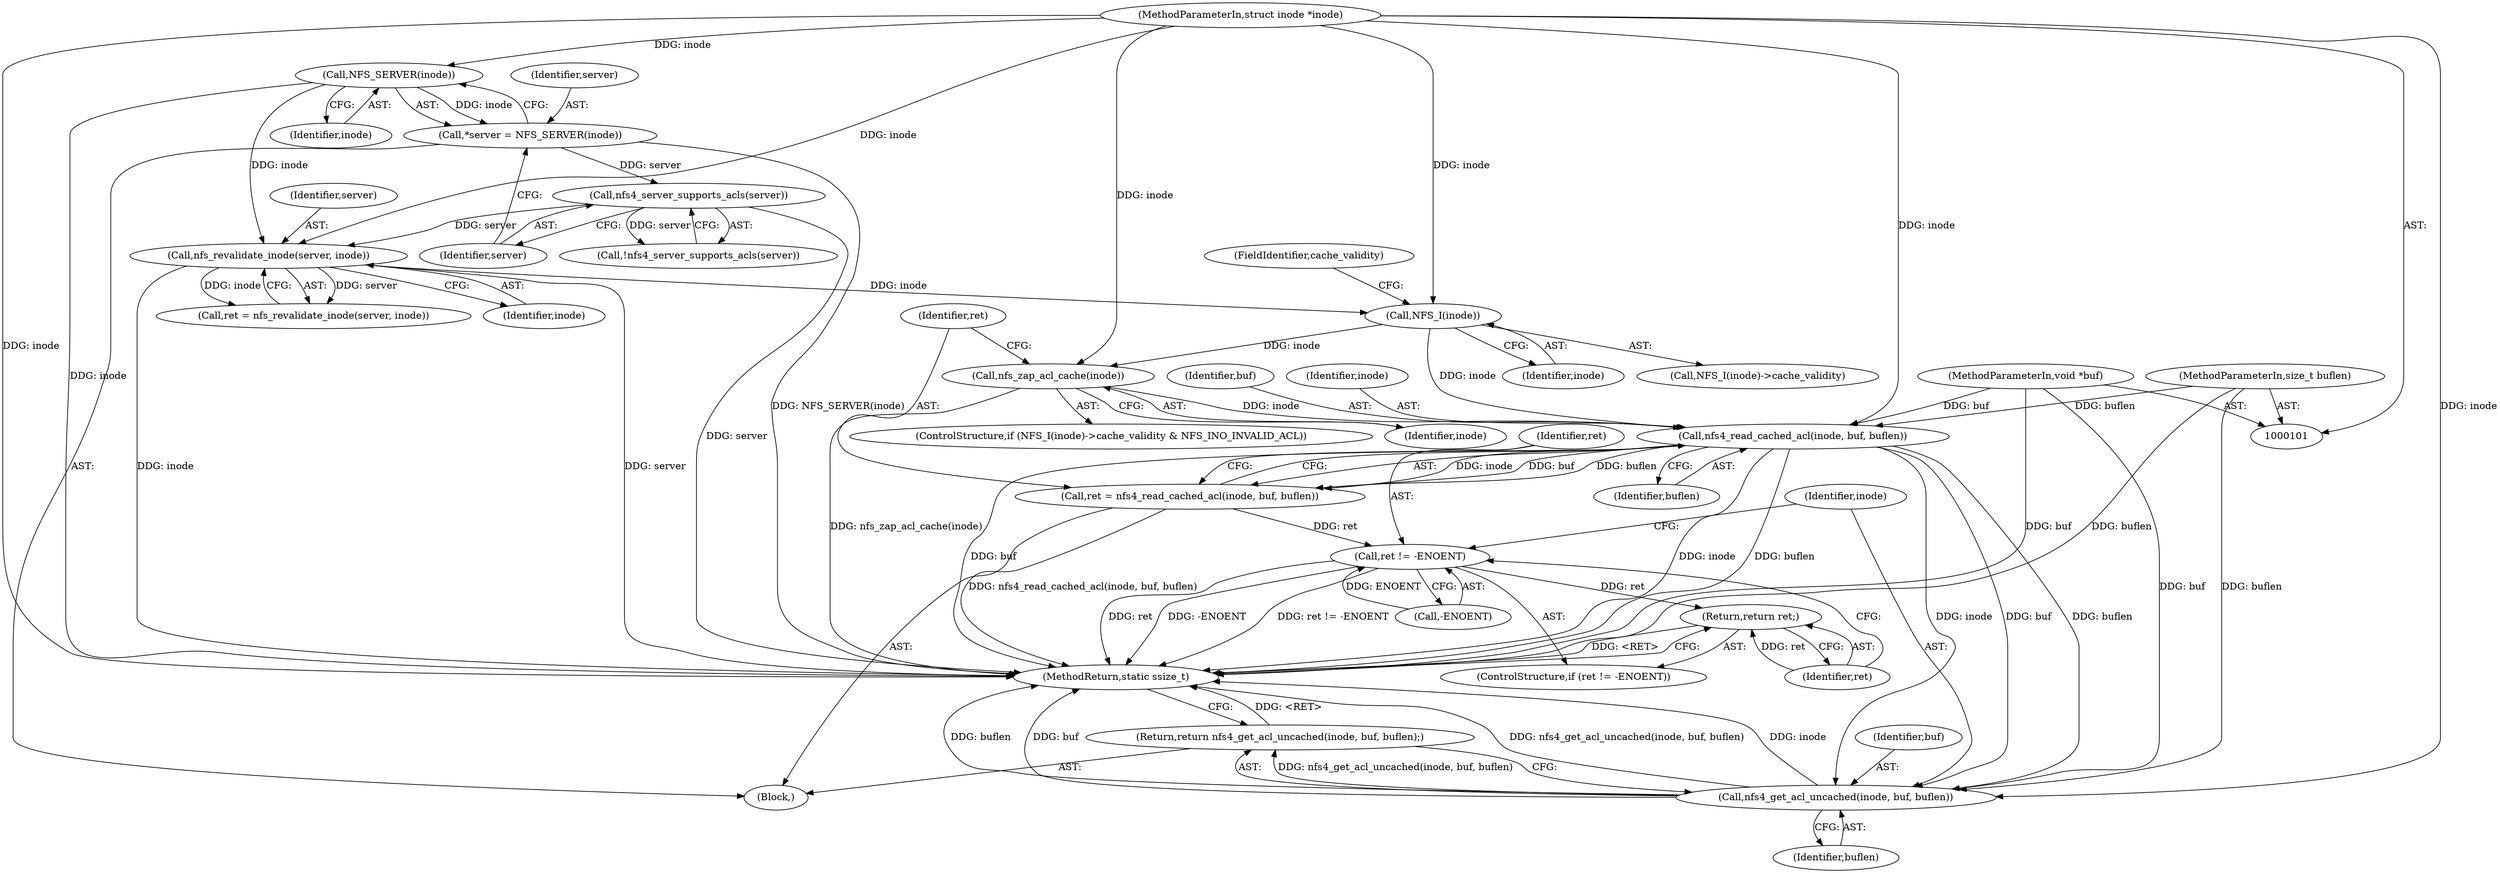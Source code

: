 digraph "0_linux_bf118a342f10dafe44b14451a1392c3254629a1f_1@API" {
"1000141" [label="(Call,nfs4_read_cached_acl(inode, buf, buflen))"];
"1000133" [label="(Call,NFS_I(inode))"];
"1000121" [label="(Call,nfs_revalidate_inode(server, inode))"];
"1000114" [label="(Call,nfs4_server_supports_acls(server))"];
"1000107" [label="(Call,*server = NFS_SERVER(inode))"];
"1000109" [label="(Call,NFS_SERVER(inode))"];
"1000102" [label="(MethodParameterIn,struct inode *inode)"];
"1000137" [label="(Call,nfs_zap_acl_cache(inode))"];
"1000103" [label="(MethodParameterIn,void *buf)"];
"1000104" [label="(MethodParameterIn,size_t buflen)"];
"1000139" [label="(Call,ret = nfs4_read_cached_acl(inode, buf, buflen))"];
"1000146" [label="(Call,ret != -ENOENT)"];
"1000150" [label="(Return,return ret;)"];
"1000153" [label="(Call,nfs4_get_acl_uncached(inode, buf, buflen))"];
"1000152" [label="(Return,return nfs4_get_acl_uncached(inode, buf, buflen);)"];
"1000108" [label="(Identifier,server)"];
"1000130" [label="(ControlStructure,if (NFS_I(inode)->cache_validity & NFS_INO_INVALID_ACL))"];
"1000142" [label="(Identifier,inode)"];
"1000109" [label="(Call,NFS_SERVER(inode))"];
"1000102" [label="(MethodParameterIn,struct inode *inode)"];
"1000138" [label="(Identifier,inode)"];
"1000145" [label="(ControlStructure,if (ret != -ENOENT))"];
"1000151" [label="(Identifier,ret)"];
"1000114" [label="(Call,nfs4_server_supports_acls(server))"];
"1000157" [label="(MethodReturn,static ssize_t)"];
"1000115" [label="(Identifier,server)"];
"1000144" [label="(Identifier,buflen)"];
"1000110" [label="(Identifier,inode)"];
"1000119" [label="(Call,ret = nfs_revalidate_inode(server, inode))"];
"1000133" [label="(Call,NFS_I(inode))"];
"1000113" [label="(Call,!nfs4_server_supports_acls(server))"];
"1000141" [label="(Call,nfs4_read_cached_acl(inode, buf, buflen))"];
"1000140" [label="(Identifier,ret)"];
"1000135" [label="(FieldIdentifier,cache_validity)"];
"1000123" [label="(Identifier,inode)"];
"1000147" [label="(Identifier,ret)"];
"1000137" [label="(Call,nfs_zap_acl_cache(inode))"];
"1000156" [label="(Identifier,buflen)"];
"1000150" [label="(Return,return ret;)"];
"1000152" [label="(Return,return nfs4_get_acl_uncached(inode, buf, buflen);)"];
"1000107" [label="(Call,*server = NFS_SERVER(inode))"];
"1000134" [label="(Identifier,inode)"];
"1000148" [label="(Call,-ENOENT)"];
"1000139" [label="(Call,ret = nfs4_read_cached_acl(inode, buf, buflen))"];
"1000122" [label="(Identifier,server)"];
"1000103" [label="(MethodParameterIn,void *buf)"];
"1000143" [label="(Identifier,buf)"];
"1000154" [label="(Identifier,inode)"];
"1000155" [label="(Identifier,buf)"];
"1000146" [label="(Call,ret != -ENOENT)"];
"1000104" [label="(MethodParameterIn,size_t buflen)"];
"1000132" [label="(Call,NFS_I(inode)->cache_validity)"];
"1000153" [label="(Call,nfs4_get_acl_uncached(inode, buf, buflen))"];
"1000105" [label="(Block,)"];
"1000121" [label="(Call,nfs_revalidate_inode(server, inode))"];
"1000141" -> "1000139"  [label="AST: "];
"1000141" -> "1000144"  [label="CFG: "];
"1000142" -> "1000141"  [label="AST: "];
"1000143" -> "1000141"  [label="AST: "];
"1000144" -> "1000141"  [label="AST: "];
"1000139" -> "1000141"  [label="CFG: "];
"1000141" -> "1000157"  [label="DDG: inode"];
"1000141" -> "1000157"  [label="DDG: buflen"];
"1000141" -> "1000157"  [label="DDG: buf"];
"1000141" -> "1000139"  [label="DDG: inode"];
"1000141" -> "1000139"  [label="DDG: buf"];
"1000141" -> "1000139"  [label="DDG: buflen"];
"1000133" -> "1000141"  [label="DDG: inode"];
"1000137" -> "1000141"  [label="DDG: inode"];
"1000102" -> "1000141"  [label="DDG: inode"];
"1000103" -> "1000141"  [label="DDG: buf"];
"1000104" -> "1000141"  [label="DDG: buflen"];
"1000141" -> "1000153"  [label="DDG: inode"];
"1000141" -> "1000153"  [label="DDG: buf"];
"1000141" -> "1000153"  [label="DDG: buflen"];
"1000133" -> "1000132"  [label="AST: "];
"1000133" -> "1000134"  [label="CFG: "];
"1000134" -> "1000133"  [label="AST: "];
"1000135" -> "1000133"  [label="CFG: "];
"1000121" -> "1000133"  [label="DDG: inode"];
"1000102" -> "1000133"  [label="DDG: inode"];
"1000133" -> "1000137"  [label="DDG: inode"];
"1000121" -> "1000119"  [label="AST: "];
"1000121" -> "1000123"  [label="CFG: "];
"1000122" -> "1000121"  [label="AST: "];
"1000123" -> "1000121"  [label="AST: "];
"1000119" -> "1000121"  [label="CFG: "];
"1000121" -> "1000157"  [label="DDG: inode"];
"1000121" -> "1000157"  [label="DDG: server"];
"1000121" -> "1000119"  [label="DDG: server"];
"1000121" -> "1000119"  [label="DDG: inode"];
"1000114" -> "1000121"  [label="DDG: server"];
"1000109" -> "1000121"  [label="DDG: inode"];
"1000102" -> "1000121"  [label="DDG: inode"];
"1000114" -> "1000113"  [label="AST: "];
"1000114" -> "1000115"  [label="CFG: "];
"1000115" -> "1000114"  [label="AST: "];
"1000113" -> "1000114"  [label="CFG: "];
"1000114" -> "1000157"  [label="DDG: server"];
"1000114" -> "1000113"  [label="DDG: server"];
"1000107" -> "1000114"  [label="DDG: server"];
"1000107" -> "1000105"  [label="AST: "];
"1000107" -> "1000109"  [label="CFG: "];
"1000108" -> "1000107"  [label="AST: "];
"1000109" -> "1000107"  [label="AST: "];
"1000115" -> "1000107"  [label="CFG: "];
"1000107" -> "1000157"  [label="DDG: NFS_SERVER(inode)"];
"1000109" -> "1000107"  [label="DDG: inode"];
"1000109" -> "1000110"  [label="CFG: "];
"1000110" -> "1000109"  [label="AST: "];
"1000109" -> "1000157"  [label="DDG: inode"];
"1000102" -> "1000109"  [label="DDG: inode"];
"1000102" -> "1000101"  [label="AST: "];
"1000102" -> "1000157"  [label="DDG: inode"];
"1000102" -> "1000137"  [label="DDG: inode"];
"1000102" -> "1000153"  [label="DDG: inode"];
"1000137" -> "1000130"  [label="AST: "];
"1000137" -> "1000138"  [label="CFG: "];
"1000138" -> "1000137"  [label="AST: "];
"1000140" -> "1000137"  [label="CFG: "];
"1000137" -> "1000157"  [label="DDG: nfs_zap_acl_cache(inode)"];
"1000103" -> "1000101"  [label="AST: "];
"1000103" -> "1000157"  [label="DDG: buf"];
"1000103" -> "1000153"  [label="DDG: buf"];
"1000104" -> "1000101"  [label="AST: "];
"1000104" -> "1000157"  [label="DDG: buflen"];
"1000104" -> "1000153"  [label="DDG: buflen"];
"1000139" -> "1000105"  [label="AST: "];
"1000140" -> "1000139"  [label="AST: "];
"1000147" -> "1000139"  [label="CFG: "];
"1000139" -> "1000157"  [label="DDG: nfs4_read_cached_acl(inode, buf, buflen)"];
"1000139" -> "1000146"  [label="DDG: ret"];
"1000146" -> "1000145"  [label="AST: "];
"1000146" -> "1000148"  [label="CFG: "];
"1000147" -> "1000146"  [label="AST: "];
"1000148" -> "1000146"  [label="AST: "];
"1000151" -> "1000146"  [label="CFG: "];
"1000154" -> "1000146"  [label="CFG: "];
"1000146" -> "1000157"  [label="DDG: ret != -ENOENT"];
"1000146" -> "1000157"  [label="DDG: ret"];
"1000146" -> "1000157"  [label="DDG: -ENOENT"];
"1000148" -> "1000146"  [label="DDG: ENOENT"];
"1000146" -> "1000150"  [label="DDG: ret"];
"1000150" -> "1000145"  [label="AST: "];
"1000150" -> "1000151"  [label="CFG: "];
"1000151" -> "1000150"  [label="AST: "];
"1000157" -> "1000150"  [label="CFG: "];
"1000150" -> "1000157"  [label="DDG: <RET>"];
"1000151" -> "1000150"  [label="DDG: ret"];
"1000153" -> "1000152"  [label="AST: "];
"1000153" -> "1000156"  [label="CFG: "];
"1000154" -> "1000153"  [label="AST: "];
"1000155" -> "1000153"  [label="AST: "];
"1000156" -> "1000153"  [label="AST: "];
"1000152" -> "1000153"  [label="CFG: "];
"1000153" -> "1000157"  [label="DDG: nfs4_get_acl_uncached(inode, buf, buflen)"];
"1000153" -> "1000157"  [label="DDG: inode"];
"1000153" -> "1000157"  [label="DDG: buflen"];
"1000153" -> "1000157"  [label="DDG: buf"];
"1000153" -> "1000152"  [label="DDG: nfs4_get_acl_uncached(inode, buf, buflen)"];
"1000152" -> "1000105"  [label="AST: "];
"1000157" -> "1000152"  [label="CFG: "];
"1000152" -> "1000157"  [label="DDG: <RET>"];
}
